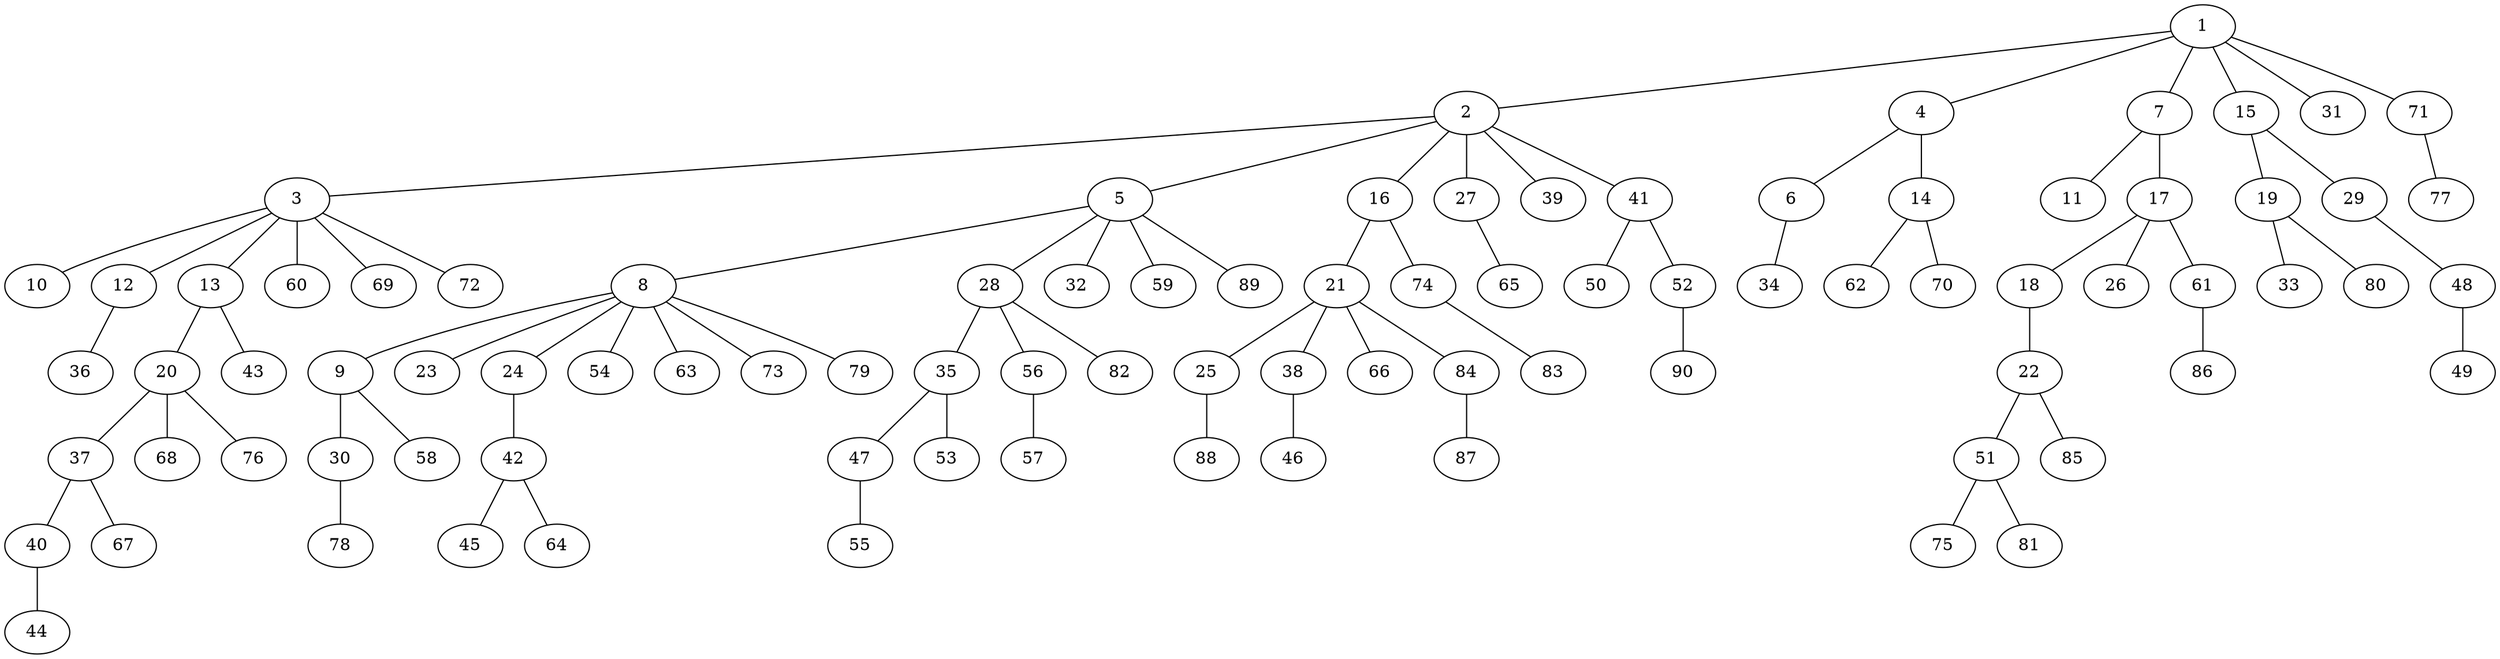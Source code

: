 graph graphname {1--2
1--4
1--7
1--15
1--31
1--71
2--3
2--5
2--16
2--27
2--39
2--41
3--10
3--12
3--13
3--60
3--69
3--72
4--6
4--14
5--8
5--28
5--32
5--59
5--89
6--34
7--11
7--17
8--9
8--23
8--24
8--54
8--63
8--73
8--79
9--30
9--58
12--36
13--20
13--43
14--62
14--70
15--19
15--29
16--21
16--74
17--18
17--26
17--61
18--22
19--33
19--80
20--37
20--68
20--76
21--25
21--38
21--66
21--84
22--51
22--85
24--42
25--88
27--65
28--35
28--56
28--82
29--48
30--78
35--47
35--53
37--40
37--67
38--46
40--44
41--50
41--52
42--45
42--64
47--55
48--49
51--75
51--81
52--90
56--57
61--86
71--77
74--83
84--87
}